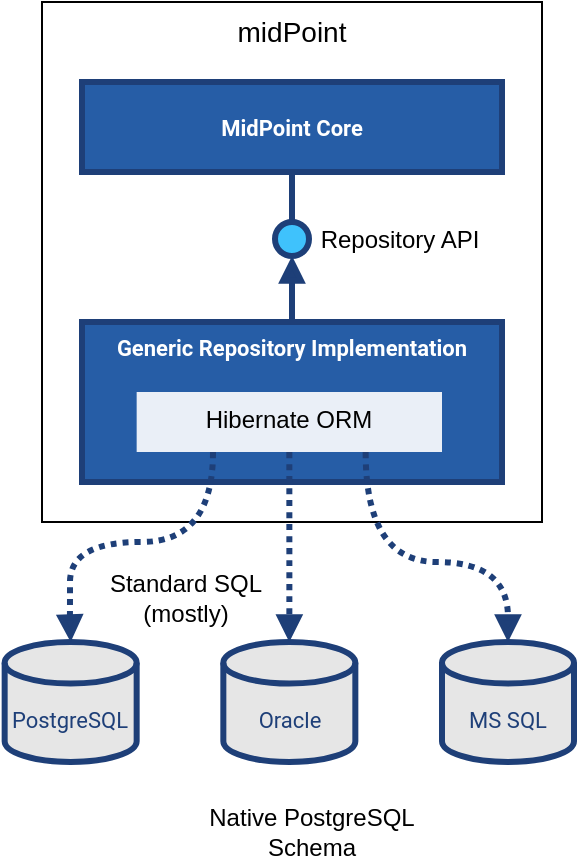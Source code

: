 <mxfile version="15.4.0" type="device"><diagram id="1NZoYNRlOgEyOMj9bsbE" name="Page-1"><mxGraphModel dx="525" dy="406" grid="1" gridSize="10" guides="1" tooltips="1" connect="1" arrows="1" fold="1" page="1" pageScale="1" pageWidth="827" pageHeight="1169" math="0" shadow="0"><root><mxCell id="0"/><mxCell id="1" parent="0"/><mxCell id="I5o1cF0Pt0GbNtjTurMj-1" value="&lt;font style=&quot;font-size: 14px&quot;&gt;midPoint&lt;/font&gt;" style="rounded=0;whiteSpace=wrap;html=1;verticalAlign=top;" vertex="1" parent="1"><mxGeometry x="60" y="50" width="250" height="260" as="geometry"/></mxCell><mxCell id="I5o1cF0Pt0GbNtjTurMj-2" value="MidPoint Core" style="rounded=0;whiteSpace=wrap;html=1;strokeWidth=3;perimeterSpacing=0;glass=0;strokeColor=#1E3F78;fillColor=#265DA6;fontFamily=Roboto;fontSource=https%3A%2F%2Ffonts.googleapis.com%2Fcss%3Ffamily%3DRoboto;fontColor=#FFFFFF;fontSize=11;fontStyle=1;spacing=2;" vertex="1" parent="1"><mxGeometry x="80" y="90" width="210" height="45" as="geometry"/></mxCell><mxCell id="I5o1cF0Pt0GbNtjTurMj-3" value="" style="ellipse;whiteSpace=wrap;html=1;aspect=fixed;rounded=0;glass=0;strokeColor=#1E3F78;strokeWidth=3;fillColor=#3FC2FC;" vertex="1" parent="1"><mxGeometry x="176.5" y="160" width="17" height="17" as="geometry"/></mxCell><mxCell id="I5o1cF0Pt0GbNtjTurMj-4" value="" style="endArrow=none;html=1;strokeWidth=3;strokeColor=#1E3F78;rounded=0;edgeStyle=orthogonalEdgeStyle;entryX=0.5;entryY=1;entryDx=0;entryDy=0;exitX=0.5;exitY=0;exitDx=0;exitDy=0;" edge="1" parent="1" source="I5o1cF0Pt0GbNtjTurMj-3" target="I5o1cF0Pt0GbNtjTurMj-2"><mxGeometry width="50" height="50" relative="1" as="geometry"><mxPoint x="185.83" y="160" as="sourcePoint"/><mxPoint x="465.83" y="310" as="targetPoint"/></mxGeometry></mxCell><mxCell id="I5o1cF0Pt0GbNtjTurMj-5" value="Repository API" style="text;html=1;strokeColor=none;fillColor=none;align=center;verticalAlign=middle;whiteSpace=wrap;rounded=0;" vertex="1" parent="1"><mxGeometry x="193.5" y="160.25" width="90" height="16.5" as="geometry"/></mxCell><mxCell id="I5o1cF0Pt0GbNtjTurMj-6" value="Generic Repository Implementation" style="rounded=0;whiteSpace=wrap;html=1;strokeWidth=3;perimeterSpacing=0;glass=0;strokeColor=#1E3F78;fillColor=#265DA6;fontFamily=Roboto;fontSource=https%3A%2F%2Ffonts.googleapis.com%2Fcss%3Ffamily%3DRoboto;fontColor=#FFFFFF;fontSize=11;fontStyle=1;spacing=2;verticalAlign=top;" vertex="1" parent="1"><mxGeometry x="80" y="210" width="210" height="80" as="geometry"/></mxCell><mxCell id="I5o1cF0Pt0GbNtjTurMj-7" value="" style="edgeStyle=elbowEdgeStyle;elbow=vertical;endArrow=block;html=1;fontFamily=Roboto;fontSource=https%3A%2F%2Ffonts.googleapis.com%2Fcss2%3Ffamily%3DRoboto%3Aital%2Cwght%401%2C300%26display%3Dswapp;fontSize=9;fontColor=#FFFFFF;strokeColor=#1E3F78;strokeWidth=3;endFill=1;rounded=0;exitX=0.5;exitY=0;exitDx=0;exitDy=0;entryX=0.5;entryY=1;entryDx=0;entryDy=0;" edge="1" parent="1" source="I5o1cF0Pt0GbNtjTurMj-6" target="I5o1cF0Pt0GbNtjTurMj-3"><mxGeometry width="50" height="50" relative="1" as="geometry"><mxPoint x="240" y="180" as="sourcePoint"/><mxPoint x="160" y="180" as="targetPoint"/></mxGeometry></mxCell><mxCell id="I5o1cF0Pt0GbNtjTurMj-9" value="Hibernate ORM" style="rounded=0;whiteSpace=wrap;html=1;strokeWidth=2;perimeterSpacing=0;glass=0;strokeColor=none;fillColor=#EAEFF7;verticalAlign=top;" vertex="1" parent="1"><mxGeometry x="107.33" y="245" width="152.67" height="30" as="geometry"/></mxCell><mxCell id="I5o1cF0Pt0GbNtjTurMj-10" value="PostgreSQL" style="shape=cylinder3;whiteSpace=wrap;html=1;boundedLbl=1;backgroundOutline=1;size=10.4;rounded=0;glass=0;fontFamily=Roboto;fontSource=https%3A%2F%2Ffonts.googleapis.com%2Fcss2%3Ffamily%3DRoboto%3Aital%2Cwght%401%2C300%26display%3Dswapp;fontSize=11;fontColor=#1E3F78;strokeColor=#1E3F78;strokeWidth=3;fillColor=#E6E6E6;align=center;sketch=0;shadow=0;" vertex="1" parent="1"><mxGeometry x="41.33" y="370" width="66" height="60" as="geometry"/></mxCell><mxCell id="I5o1cF0Pt0GbNtjTurMj-12" value="" style="curved=1;endArrow=block;html=1;strokeColor=#1E3F78;strokeWidth=3;endFill=1;dashed=1;dashPattern=1 1;rounded=0;edgeStyle=orthogonalEdgeStyle;exitX=0.25;exitY=1;exitDx=0;exitDy=0;entryX=0.5;entryY=0;entryDx=0;entryDy=0;entryPerimeter=0;" edge="1" parent="1" source="I5o1cF0Pt0GbNtjTurMj-9" target="I5o1cF0Pt0GbNtjTurMj-10"><mxGeometry width="50" height="50" relative="1" as="geometry"><mxPoint x="240" y="250" as="sourcePoint"/><mxPoint x="290" y="200" as="targetPoint"/><Array as="points"><mxPoint x="146" y="320"/><mxPoint x="74" y="320"/><mxPoint x="74" y="360"/></Array></mxGeometry></mxCell><mxCell id="I5o1cF0Pt0GbNtjTurMj-13" value="Oracle" style="shape=cylinder3;whiteSpace=wrap;html=1;boundedLbl=1;backgroundOutline=1;size=10.4;rounded=0;glass=0;fontFamily=Roboto;fontSource=https%3A%2F%2Ffonts.googleapis.com%2Fcss2%3Ffamily%3DRoboto%3Aital%2Cwght%401%2C300%26display%3Dswapp;fontSize=11;fontColor=#1E3F78;strokeColor=#1E3F78;strokeWidth=3;fillColor=#E6E6E6;align=center;sketch=0;shadow=0;" vertex="1" parent="1"><mxGeometry x="150.67" y="370" width="66" height="60" as="geometry"/></mxCell><mxCell id="I5o1cF0Pt0GbNtjTurMj-14" value="" style="curved=1;endArrow=block;html=1;strokeColor=#1E3F78;strokeWidth=3;endFill=1;dashed=1;dashPattern=1 1;rounded=0;edgeStyle=orthogonalEdgeStyle;exitX=0.5;exitY=1;exitDx=0;exitDy=0;entryX=0.5;entryY=0;entryDx=0;entryDy=0;entryPerimeter=0;" edge="1" parent="1" source="I5o1cF0Pt0GbNtjTurMj-9" target="I5o1cF0Pt0GbNtjTurMj-13"><mxGeometry width="50" height="50" relative="1" as="geometry"><mxPoint x="155.497" y="285" as="sourcePoint"/><mxPoint x="84.33" y="370" as="targetPoint"/><Array as="points"><mxPoint x="184" y="330"/><mxPoint x="184" y="360"/></Array></mxGeometry></mxCell><mxCell id="I5o1cF0Pt0GbNtjTurMj-15" value="MS SQL" style="shape=cylinder3;whiteSpace=wrap;html=1;boundedLbl=1;backgroundOutline=1;size=10.4;rounded=0;glass=0;fontFamily=Roboto;fontSource=https%3A%2F%2Ffonts.googleapis.com%2Fcss2%3Ffamily%3DRoboto%3Aital%2Cwght%401%2C300%26display%3Dswapp;fontSize=11;fontColor=#1E3F78;strokeColor=#1E3F78;strokeWidth=3;fillColor=#E6E6E6;align=center;sketch=0;shadow=0;" vertex="1" parent="1"><mxGeometry x="260" y="370" width="66" height="60" as="geometry"/></mxCell><mxCell id="I5o1cF0Pt0GbNtjTurMj-16" value="" style="curved=1;endArrow=block;html=1;strokeColor=#1E3F78;strokeWidth=3;endFill=1;dashed=1;dashPattern=1 1;rounded=0;edgeStyle=orthogonalEdgeStyle;exitX=0.75;exitY=1;exitDx=0;exitDy=0;entryX=0.5;entryY=0;entryDx=0;entryDy=0;entryPerimeter=0;" edge="1" parent="1" source="I5o1cF0Pt0GbNtjTurMj-9" target="I5o1cF0Pt0GbNtjTurMj-15"><mxGeometry width="50" height="50" relative="1" as="geometry"><mxPoint x="155.497" y="285" as="sourcePoint"/><mxPoint x="84.33" y="370" as="targetPoint"/><Array as="points"><mxPoint x="222" y="330"/><mxPoint x="293" y="330"/></Array></mxGeometry></mxCell><mxCell id="I5o1cF0Pt0GbNtjTurMj-17" value="Standard SQL&lt;br&gt;(mostly)" style="text;html=1;strokeColor=none;fillColor=none;align=center;verticalAlign=middle;whiteSpace=wrap;rounded=0;" vertex="1" parent="1"><mxGeometry x="86.5" y="340" width="90" height="16.5" as="geometry"/></mxCell><mxCell id="I5o1cF0Pt0GbNtjTurMj-19" value="Native PostgreSQL&lt;br&gt;Schema" style="text;html=1;strokeColor=none;fillColor=none;align=center;verticalAlign=middle;whiteSpace=wrap;rounded=0;" vertex="1" parent="1"><mxGeometry x="140" y="450" width="110" height="30" as="geometry"/></mxCell></root></mxGraphModel></diagram></mxfile>